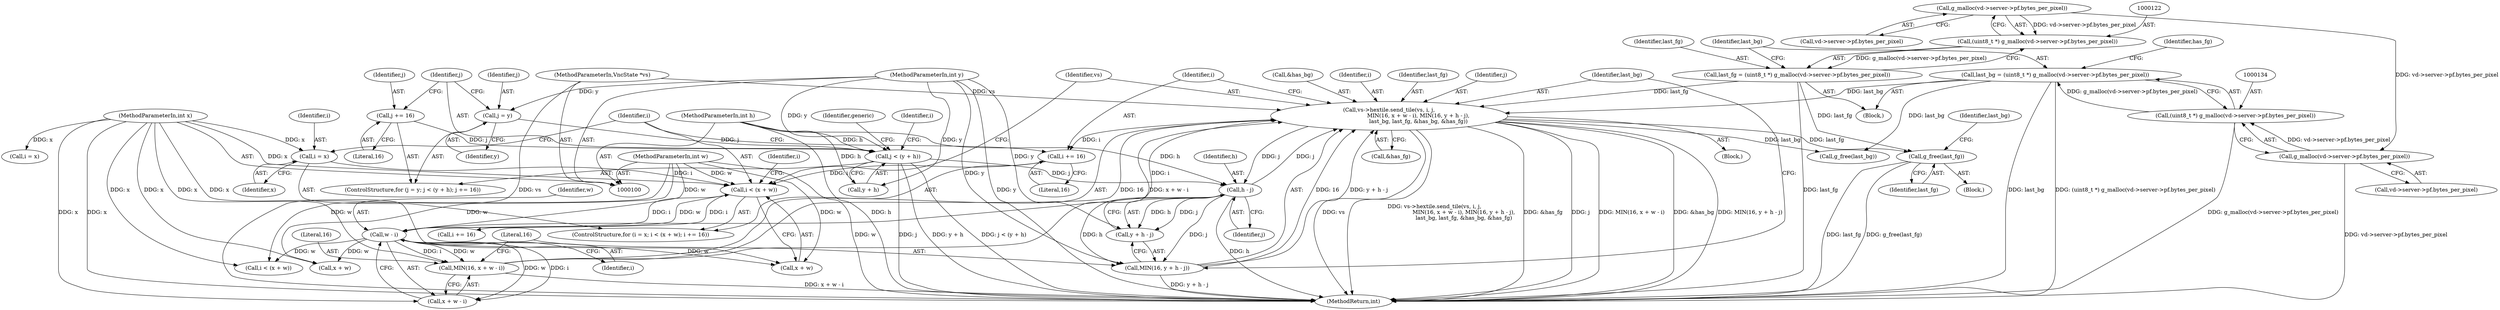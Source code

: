 digraph "1_qemu_9f64916da20eea67121d544698676295bbb105a7@API" {
"1000211" [label="(Call,g_free(last_fg))"];
"1000187" [label="(Call,vs->hextile.send_tile(vs, i, j,\n                                  MIN(16, x + w - i), MIN(16, y + h - j),\n                                  last_bg, last_fg, &has_bg, &has_fg))"];
"1000101" [label="(MethodParameterIn,VncState *vs)"];
"1000195" [label="(Call,w - i)"];
"1000104" [label="(MethodParameterIn,int w)"];
"1000178" [label="(Call,i < (x + w))"];
"1000183" [label="(Call,i += 16)"];
"1000175" [label="(Call,i = x)"];
"1000102" [label="(MethodParameterIn,int x)"];
"1000202" [label="(Call,h - j)"];
"1000105" [label="(MethodParameterIn,int h)"];
"1000152" [label="(Call,j < (y + h))"];
"1000157" [label="(Call,j += 16)"];
"1000149" [label="(Call,j = y)"];
"1000103" [label="(MethodParameterIn,int y)"];
"1000191" [label="(Call,MIN(16, x + w - i))"];
"1000198" [label="(Call,MIN(16, y + h - j))"];
"1000131" [label="(Call,last_bg = (uint8_t *) g_malloc(vd->server->pf.bytes_per_pixel))"];
"1000133" [label="(Call,(uint8_t *) g_malloc(vd->server->pf.bytes_per_pixel))"];
"1000135" [label="(Call,g_malloc(vd->server->pf.bytes_per_pixel))"];
"1000123" [label="(Call,g_malloc(vd->server->pf.bytes_per_pixel))"];
"1000119" [label="(Call,last_fg = (uint8_t *) g_malloc(vd->server->pf.bytes_per_pixel))"];
"1000121" [label="(Call,(uint8_t *) g_malloc(vd->server->pf.bytes_per_pixel))"];
"1000187" [label="(Call,vs->hextile.send_tile(vs, i, j,\n                                  MIN(16, x + w - i), MIN(16, y + h - j),\n                                  last_bg, last_fg, &has_bg, &has_fg))"];
"1000105" [label="(MethodParameterIn,int h)"];
"1000123" [label="(Call,g_malloc(vd->server->pf.bytes_per_pixel))"];
"1000203" [label="(Identifier,h)"];
"1000131" [label="(Call,last_bg = (uint8_t *) g_malloc(vd->server->pf.bytes_per_pixel))"];
"1000300" [label="(MethodReturn,int)"];
"1000192" [label="(Literal,16)"];
"1000185" [label="(Literal,16)"];
"1000165" [label="(Call,i < (x + w))"];
"1000209" [label="(Call,&has_fg)"];
"1000193" [label="(Call,x + w - i)"];
"1000186" [label="(Block,)"];
"1000183" [label="(Call,i += 16)"];
"1000119" [label="(Call,last_fg = (uint8_t *) g_malloc(vd->server->pf.bytes_per_pixel))"];
"1000212" [label="(Identifier,last_fg)"];
"1000189" [label="(Identifier,i)"];
"1000170" [label="(Call,i += 16)"];
"1000150" [label="(Identifier,j)"];
"1000199" [label="(Literal,16)"];
"1000206" [label="(Identifier,last_fg)"];
"1000175" [label="(Call,i = x)"];
"1000197" [label="(Identifier,i)"];
"1000163" [label="(Identifier,i)"];
"1000121" [label="(Call,(uint8_t *) g_malloc(vd->server->pf.bytes_per_pixel))"];
"1000204" [label="(Identifier,j)"];
"1000176" [label="(Identifier,i)"];
"1000162" [label="(Call,i = x)"];
"1000144" [label="(Identifier,has_fg)"];
"1000136" [label="(Call,vd->server->pf.bytes_per_pixel)"];
"1000177" [label="(Identifier,x)"];
"1000152" [label="(Call,j < (y + h))"];
"1000124" [label="(Call,vd->server->pf.bytes_per_pixel)"];
"1000180" [label="(Call,x + w)"];
"1000190" [label="(Identifier,j)"];
"1000167" [label="(Call,x + w)"];
"1000198" [label="(Call,MIN(16, y + h - j))"];
"1000184" [label="(Identifier,i)"];
"1000148" [label="(ControlStructure,for (j = y; j < (y + h); j += 16))"];
"1000159" [label="(Literal,16)"];
"1000214" [label="(Identifier,last_bg)"];
"1000132" [label="(Identifier,last_bg)"];
"1000195" [label="(Call,w - i)"];
"1000135" [label="(Call,g_malloc(vd->server->pf.bytes_per_pixel))"];
"1000196" [label="(Identifier,w)"];
"1000178" [label="(Call,i < (x + w))"];
"1000174" [label="(ControlStructure,for (i = x; i < (x + w); i += 16))"];
"1000220" [label="(Identifier,generic)"];
"1000157" [label="(Call,j += 16)"];
"1000188" [label="(Identifier,vs)"];
"1000158" [label="(Identifier,j)"];
"1000106" [label="(Block,)"];
"1000211" [label="(Call,g_free(last_fg))"];
"1000153" [label="(Identifier,j)"];
"1000171" [label="(Identifier,i)"];
"1000191" [label="(Call,MIN(16, x + w - i))"];
"1000103" [label="(MethodParameterIn,int y)"];
"1000213" [label="(Call,g_free(last_bg))"];
"1000101" [label="(MethodParameterIn,VncState *vs)"];
"1000120" [label="(Identifier,last_fg)"];
"1000207" [label="(Call,&has_bg)"];
"1000149" [label="(Call,j = y)"];
"1000179" [label="(Identifier,i)"];
"1000151" [label="(Identifier,y)"];
"1000205" [label="(Identifier,last_bg)"];
"1000202" [label="(Call,h - j)"];
"1000104" [label="(MethodParameterIn,int w)"];
"1000154" [label="(Call,y + h)"];
"1000160" [label="(Block,)"];
"1000133" [label="(Call,(uint8_t *) g_malloc(vd->server->pf.bytes_per_pixel))"];
"1000200" [label="(Call,y + h - j)"];
"1000102" [label="(MethodParameterIn,int x)"];
"1000211" -> "1000160"  [label="AST: "];
"1000211" -> "1000212"  [label="CFG: "];
"1000212" -> "1000211"  [label="AST: "];
"1000214" -> "1000211"  [label="CFG: "];
"1000211" -> "1000300"  [label="DDG: last_fg"];
"1000211" -> "1000300"  [label="DDG: g_free(last_fg)"];
"1000187" -> "1000211"  [label="DDG: last_fg"];
"1000119" -> "1000211"  [label="DDG: last_fg"];
"1000187" -> "1000186"  [label="AST: "];
"1000187" -> "1000209"  [label="CFG: "];
"1000188" -> "1000187"  [label="AST: "];
"1000189" -> "1000187"  [label="AST: "];
"1000190" -> "1000187"  [label="AST: "];
"1000191" -> "1000187"  [label="AST: "];
"1000198" -> "1000187"  [label="AST: "];
"1000205" -> "1000187"  [label="AST: "];
"1000206" -> "1000187"  [label="AST: "];
"1000207" -> "1000187"  [label="AST: "];
"1000209" -> "1000187"  [label="AST: "];
"1000184" -> "1000187"  [label="CFG: "];
"1000187" -> "1000300"  [label="DDG: vs"];
"1000187" -> "1000300"  [label="DDG: vs->hextile.send_tile(vs, i, j,\n                                  MIN(16, x + w - i), MIN(16, y + h - j),\n                                  last_bg, last_fg, &has_bg, &has_fg)"];
"1000187" -> "1000300"  [label="DDG: &has_fg"];
"1000187" -> "1000300"  [label="DDG: j"];
"1000187" -> "1000300"  [label="DDG: MIN(16, x + w - i)"];
"1000187" -> "1000300"  [label="DDG: &has_bg"];
"1000187" -> "1000300"  [label="DDG: MIN(16, y + h - j)"];
"1000187" -> "1000183"  [label="DDG: i"];
"1000101" -> "1000187"  [label="DDG: vs"];
"1000195" -> "1000187"  [label="DDG: i"];
"1000202" -> "1000187"  [label="DDG: j"];
"1000191" -> "1000187"  [label="DDG: 16"];
"1000191" -> "1000187"  [label="DDG: x + w - i"];
"1000198" -> "1000187"  [label="DDG: 16"];
"1000198" -> "1000187"  [label="DDG: y + h - j"];
"1000187" -> "1000202"  [label="DDG: j"];
"1000131" -> "1000187"  [label="DDG: last_bg"];
"1000119" -> "1000187"  [label="DDG: last_fg"];
"1000187" -> "1000213"  [label="DDG: last_bg"];
"1000101" -> "1000100"  [label="AST: "];
"1000101" -> "1000300"  [label="DDG: vs"];
"1000195" -> "1000193"  [label="AST: "];
"1000195" -> "1000197"  [label="CFG: "];
"1000196" -> "1000195"  [label="AST: "];
"1000197" -> "1000195"  [label="AST: "];
"1000193" -> "1000195"  [label="CFG: "];
"1000195" -> "1000165"  [label="DDG: w"];
"1000195" -> "1000167"  [label="DDG: w"];
"1000195" -> "1000178"  [label="DDG: w"];
"1000195" -> "1000180"  [label="DDG: w"];
"1000195" -> "1000191"  [label="DDG: w"];
"1000195" -> "1000191"  [label="DDG: i"];
"1000195" -> "1000193"  [label="DDG: w"];
"1000195" -> "1000193"  [label="DDG: i"];
"1000104" -> "1000195"  [label="DDG: w"];
"1000178" -> "1000195"  [label="DDG: i"];
"1000104" -> "1000100"  [label="AST: "];
"1000104" -> "1000300"  [label="DDG: w"];
"1000104" -> "1000165"  [label="DDG: w"];
"1000104" -> "1000167"  [label="DDG: w"];
"1000104" -> "1000178"  [label="DDG: w"];
"1000104" -> "1000180"  [label="DDG: w"];
"1000178" -> "1000174"  [label="AST: "];
"1000178" -> "1000180"  [label="CFG: "];
"1000179" -> "1000178"  [label="AST: "];
"1000180" -> "1000178"  [label="AST: "];
"1000188" -> "1000178"  [label="CFG: "];
"1000171" -> "1000178"  [label="CFG: "];
"1000178" -> "1000170"  [label="DDG: i"];
"1000183" -> "1000178"  [label="DDG: i"];
"1000175" -> "1000178"  [label="DDG: i"];
"1000102" -> "1000178"  [label="DDG: x"];
"1000183" -> "1000174"  [label="AST: "];
"1000183" -> "1000185"  [label="CFG: "];
"1000184" -> "1000183"  [label="AST: "];
"1000185" -> "1000183"  [label="AST: "];
"1000179" -> "1000183"  [label="CFG: "];
"1000175" -> "1000174"  [label="AST: "];
"1000175" -> "1000177"  [label="CFG: "];
"1000176" -> "1000175"  [label="AST: "];
"1000177" -> "1000175"  [label="AST: "];
"1000179" -> "1000175"  [label="CFG: "];
"1000102" -> "1000175"  [label="DDG: x"];
"1000102" -> "1000100"  [label="AST: "];
"1000102" -> "1000300"  [label="DDG: x"];
"1000102" -> "1000162"  [label="DDG: x"];
"1000102" -> "1000165"  [label="DDG: x"];
"1000102" -> "1000167"  [label="DDG: x"];
"1000102" -> "1000180"  [label="DDG: x"];
"1000102" -> "1000191"  [label="DDG: x"];
"1000102" -> "1000193"  [label="DDG: x"];
"1000202" -> "1000200"  [label="AST: "];
"1000202" -> "1000204"  [label="CFG: "];
"1000203" -> "1000202"  [label="AST: "];
"1000204" -> "1000202"  [label="AST: "];
"1000200" -> "1000202"  [label="CFG: "];
"1000202" -> "1000300"  [label="DDG: h"];
"1000202" -> "1000198"  [label="DDG: h"];
"1000202" -> "1000198"  [label="DDG: j"];
"1000202" -> "1000200"  [label="DDG: h"];
"1000202" -> "1000200"  [label="DDG: j"];
"1000105" -> "1000202"  [label="DDG: h"];
"1000152" -> "1000202"  [label="DDG: j"];
"1000105" -> "1000100"  [label="AST: "];
"1000105" -> "1000300"  [label="DDG: h"];
"1000105" -> "1000152"  [label="DDG: h"];
"1000105" -> "1000154"  [label="DDG: h"];
"1000152" -> "1000148"  [label="AST: "];
"1000152" -> "1000154"  [label="CFG: "];
"1000153" -> "1000152"  [label="AST: "];
"1000154" -> "1000152"  [label="AST: "];
"1000163" -> "1000152"  [label="CFG: "];
"1000220" -> "1000152"  [label="CFG: "];
"1000152" -> "1000300"  [label="DDG: j < (y + h)"];
"1000152" -> "1000300"  [label="DDG: j"];
"1000152" -> "1000300"  [label="DDG: y + h"];
"1000157" -> "1000152"  [label="DDG: j"];
"1000149" -> "1000152"  [label="DDG: j"];
"1000103" -> "1000152"  [label="DDG: y"];
"1000157" -> "1000148"  [label="AST: "];
"1000157" -> "1000159"  [label="CFG: "];
"1000158" -> "1000157"  [label="AST: "];
"1000159" -> "1000157"  [label="AST: "];
"1000153" -> "1000157"  [label="CFG: "];
"1000149" -> "1000148"  [label="AST: "];
"1000149" -> "1000151"  [label="CFG: "];
"1000150" -> "1000149"  [label="AST: "];
"1000151" -> "1000149"  [label="AST: "];
"1000153" -> "1000149"  [label="CFG: "];
"1000103" -> "1000149"  [label="DDG: y"];
"1000103" -> "1000100"  [label="AST: "];
"1000103" -> "1000300"  [label="DDG: y"];
"1000103" -> "1000154"  [label="DDG: y"];
"1000103" -> "1000198"  [label="DDG: y"];
"1000103" -> "1000200"  [label="DDG: y"];
"1000191" -> "1000193"  [label="CFG: "];
"1000192" -> "1000191"  [label="AST: "];
"1000193" -> "1000191"  [label="AST: "];
"1000199" -> "1000191"  [label="CFG: "];
"1000191" -> "1000300"  [label="DDG: x + w - i"];
"1000198" -> "1000200"  [label="CFG: "];
"1000199" -> "1000198"  [label="AST: "];
"1000200" -> "1000198"  [label="AST: "];
"1000205" -> "1000198"  [label="CFG: "];
"1000198" -> "1000300"  [label="DDG: y + h - j"];
"1000131" -> "1000106"  [label="AST: "];
"1000131" -> "1000133"  [label="CFG: "];
"1000132" -> "1000131"  [label="AST: "];
"1000133" -> "1000131"  [label="AST: "];
"1000144" -> "1000131"  [label="CFG: "];
"1000131" -> "1000300"  [label="DDG: last_bg"];
"1000131" -> "1000300"  [label="DDG: (uint8_t *) g_malloc(vd->server->pf.bytes_per_pixel)"];
"1000133" -> "1000131"  [label="DDG: g_malloc(vd->server->pf.bytes_per_pixel)"];
"1000131" -> "1000213"  [label="DDG: last_bg"];
"1000133" -> "1000135"  [label="CFG: "];
"1000134" -> "1000133"  [label="AST: "];
"1000135" -> "1000133"  [label="AST: "];
"1000133" -> "1000300"  [label="DDG: g_malloc(vd->server->pf.bytes_per_pixel)"];
"1000135" -> "1000133"  [label="DDG: vd->server->pf.bytes_per_pixel"];
"1000135" -> "1000136"  [label="CFG: "];
"1000136" -> "1000135"  [label="AST: "];
"1000135" -> "1000300"  [label="DDG: vd->server->pf.bytes_per_pixel"];
"1000123" -> "1000135"  [label="DDG: vd->server->pf.bytes_per_pixel"];
"1000123" -> "1000121"  [label="AST: "];
"1000123" -> "1000124"  [label="CFG: "];
"1000124" -> "1000123"  [label="AST: "];
"1000121" -> "1000123"  [label="CFG: "];
"1000123" -> "1000121"  [label="DDG: vd->server->pf.bytes_per_pixel"];
"1000119" -> "1000106"  [label="AST: "];
"1000119" -> "1000121"  [label="CFG: "];
"1000120" -> "1000119"  [label="AST: "];
"1000121" -> "1000119"  [label="AST: "];
"1000132" -> "1000119"  [label="CFG: "];
"1000119" -> "1000300"  [label="DDG: last_fg"];
"1000121" -> "1000119"  [label="DDG: g_malloc(vd->server->pf.bytes_per_pixel)"];
"1000122" -> "1000121"  [label="AST: "];
}
